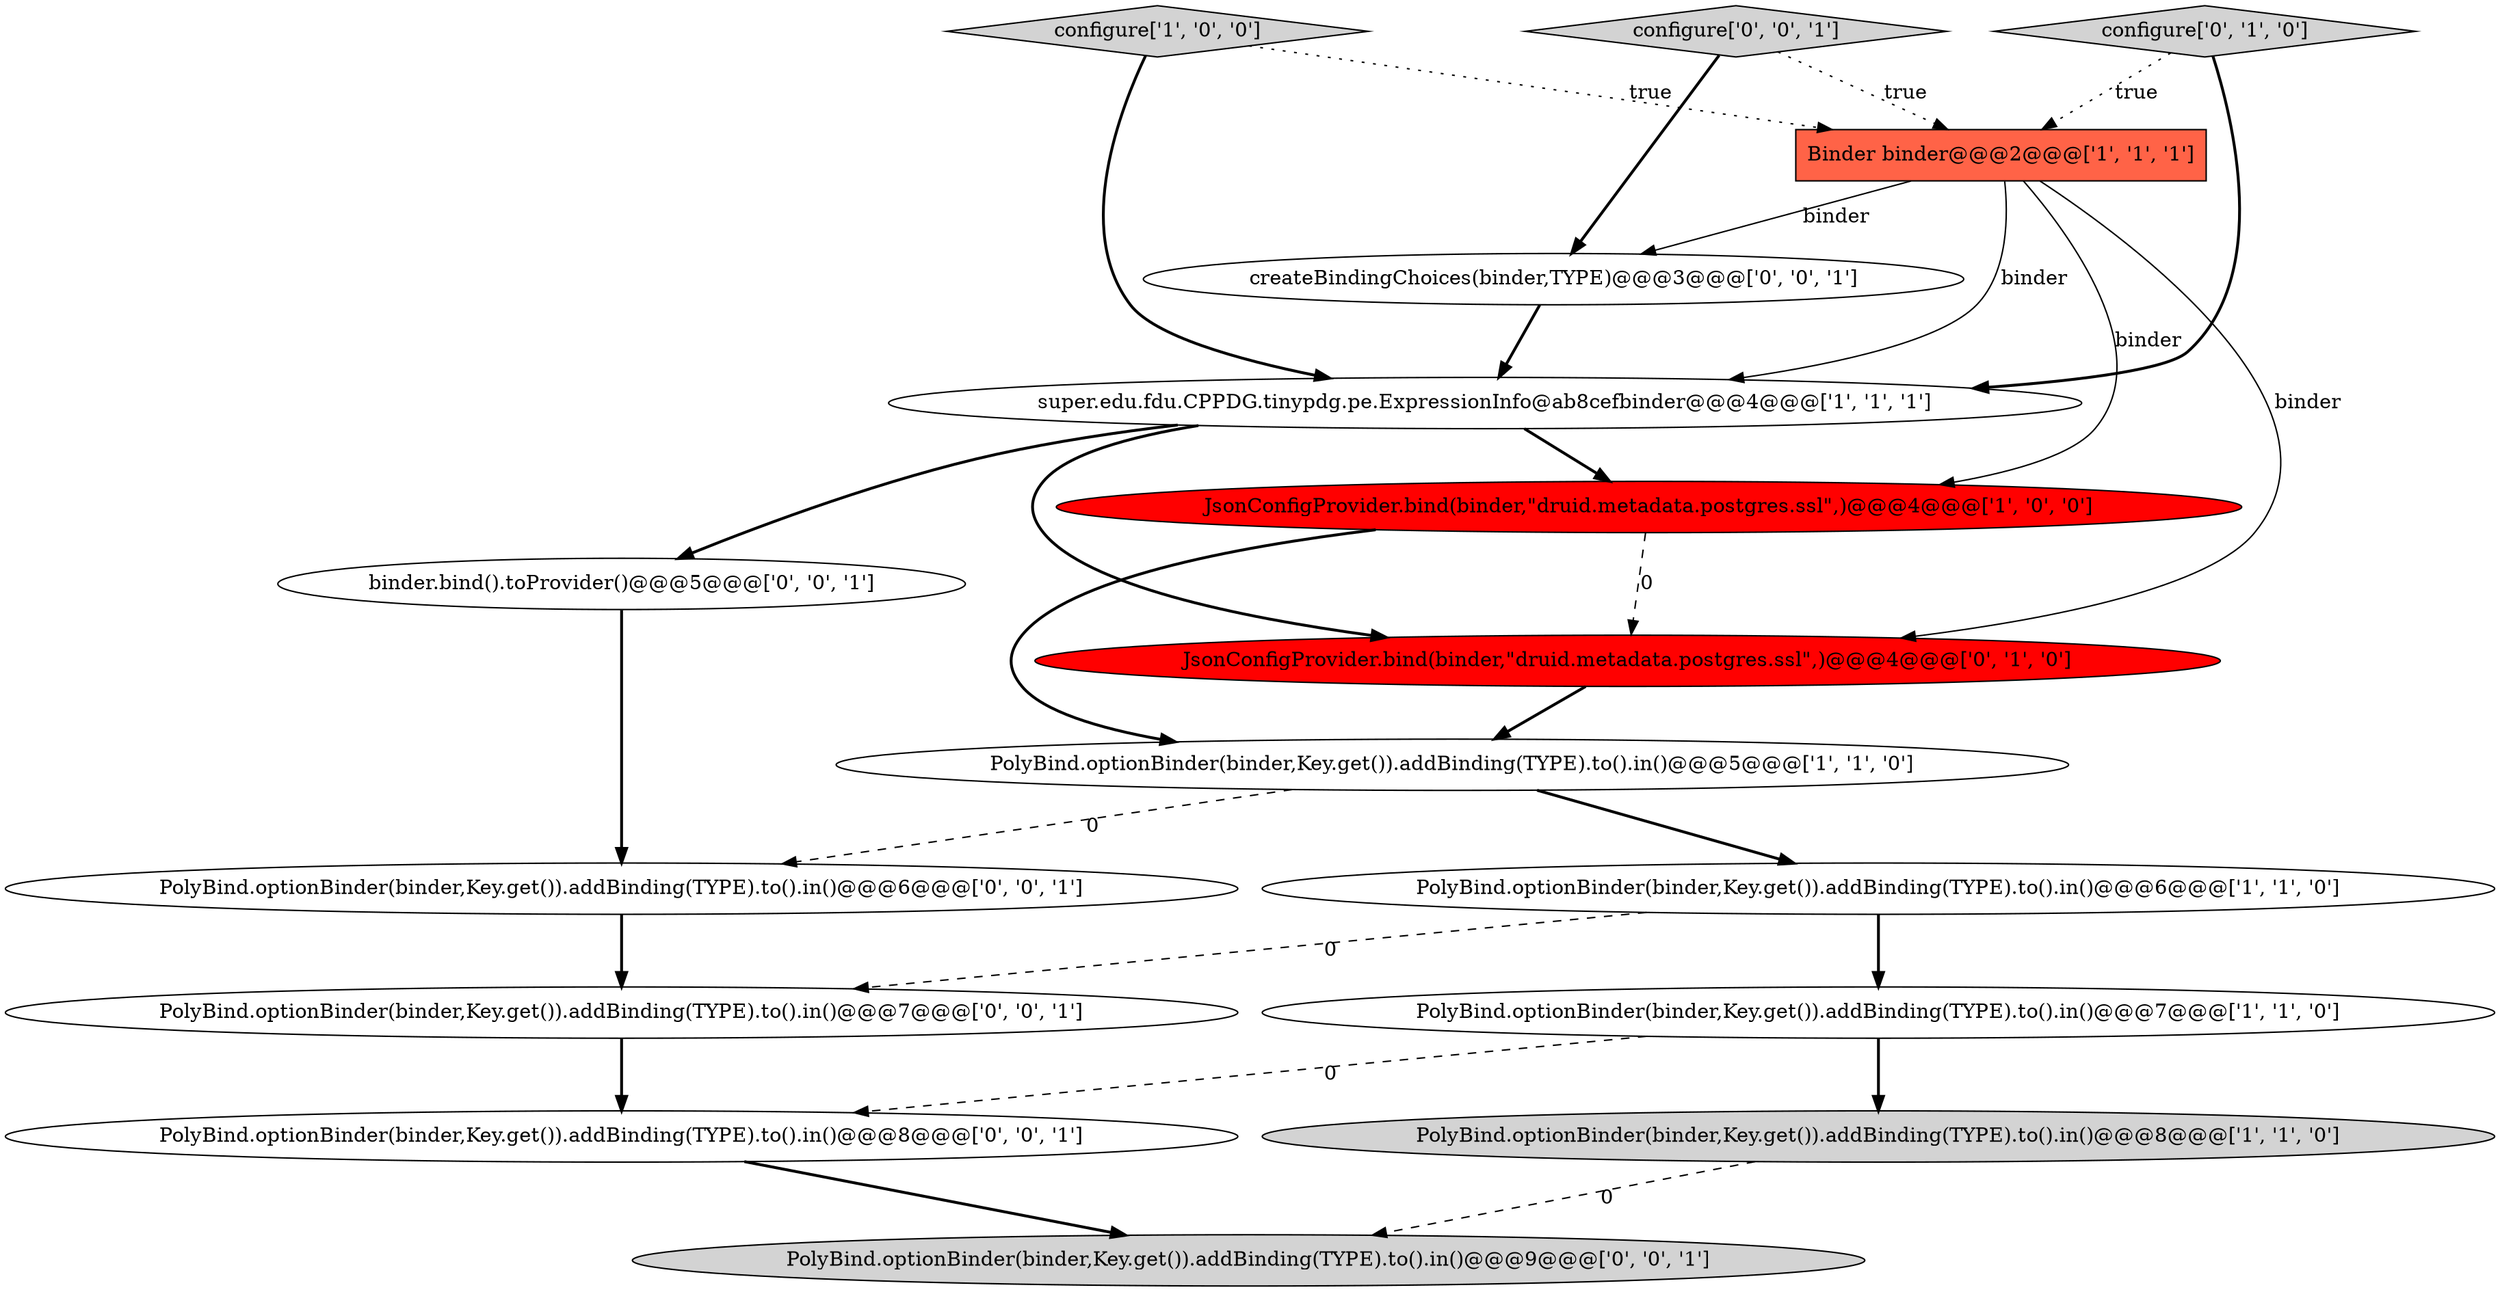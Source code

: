 digraph {
15 [style = filled, label = "PolyBind.optionBinder(binder,Key.get()).addBinding(TYPE).to().in()@@@6@@@['0', '0', '1']", fillcolor = white, shape = ellipse image = "AAA0AAABBB3BBB"];
7 [style = filled, label = "super.edu.fdu.CPPDG.tinypdg.pe.ExpressionInfo@ab8cefbinder@@@4@@@['1', '1', '1']", fillcolor = white, shape = ellipse image = "AAA0AAABBB1BBB"];
12 [style = filled, label = "PolyBind.optionBinder(binder,Key.get()).addBinding(TYPE).to().in()@@@8@@@['0', '0', '1']", fillcolor = white, shape = ellipse image = "AAA0AAABBB3BBB"];
2 [style = filled, label = "configure['1', '0', '0']", fillcolor = lightgray, shape = diamond image = "AAA0AAABBB1BBB"];
4 [style = filled, label = "Binder binder@@@2@@@['1', '1', '1']", fillcolor = tomato, shape = box image = "AAA0AAABBB1BBB"];
0 [style = filled, label = "PolyBind.optionBinder(binder,Key.get()).addBinding(TYPE).to().in()@@@8@@@['1', '1', '0']", fillcolor = lightgray, shape = ellipse image = "AAA0AAABBB1BBB"];
10 [style = filled, label = "configure['0', '0', '1']", fillcolor = lightgray, shape = diamond image = "AAA0AAABBB3BBB"];
11 [style = filled, label = "PolyBind.optionBinder(binder,Key.get()).addBinding(TYPE).to().in()@@@7@@@['0', '0', '1']", fillcolor = white, shape = ellipse image = "AAA0AAABBB3BBB"];
14 [style = filled, label = "PolyBind.optionBinder(binder,Key.get()).addBinding(TYPE).to().in()@@@9@@@['0', '0', '1']", fillcolor = lightgray, shape = ellipse image = "AAA0AAABBB3BBB"];
16 [style = filled, label = "createBindingChoices(binder,TYPE)@@@3@@@['0', '0', '1']", fillcolor = white, shape = ellipse image = "AAA0AAABBB3BBB"];
9 [style = filled, label = "configure['0', '1', '0']", fillcolor = lightgray, shape = diamond image = "AAA0AAABBB2BBB"];
1 [style = filled, label = "PolyBind.optionBinder(binder,Key.get()).addBinding(TYPE).to().in()@@@6@@@['1', '1', '0']", fillcolor = white, shape = ellipse image = "AAA0AAABBB1BBB"];
3 [style = filled, label = "PolyBind.optionBinder(binder,Key.get()).addBinding(TYPE).to().in()@@@5@@@['1', '1', '0']", fillcolor = white, shape = ellipse image = "AAA0AAABBB1BBB"];
5 [style = filled, label = "PolyBind.optionBinder(binder,Key.get()).addBinding(TYPE).to().in()@@@7@@@['1', '1', '0']", fillcolor = white, shape = ellipse image = "AAA0AAABBB1BBB"];
8 [style = filled, label = "JsonConfigProvider.bind(binder,\"druid.metadata.postgres.ssl\",)@@@4@@@['0', '1', '0']", fillcolor = red, shape = ellipse image = "AAA1AAABBB2BBB"];
6 [style = filled, label = "JsonConfigProvider.bind(binder,\"druid.metadata.postgres.ssl\",)@@@4@@@['1', '0', '0']", fillcolor = red, shape = ellipse image = "AAA1AAABBB1BBB"];
13 [style = filled, label = "binder.bind().toProvider()@@@5@@@['0', '0', '1']", fillcolor = white, shape = ellipse image = "AAA0AAABBB3BBB"];
1->5 [style = bold, label=""];
7->13 [style = bold, label=""];
6->3 [style = bold, label=""];
4->6 [style = solid, label="binder"];
6->8 [style = dashed, label="0"];
5->12 [style = dashed, label="0"];
3->1 [style = bold, label=""];
8->3 [style = bold, label=""];
16->7 [style = bold, label=""];
11->12 [style = bold, label=""];
9->7 [style = bold, label=""];
7->8 [style = bold, label=""];
4->7 [style = solid, label="binder"];
0->14 [style = dashed, label="0"];
4->16 [style = solid, label="binder"];
15->11 [style = bold, label=""];
10->16 [style = bold, label=""];
5->0 [style = bold, label=""];
1->11 [style = dashed, label="0"];
2->4 [style = dotted, label="true"];
7->6 [style = bold, label=""];
12->14 [style = bold, label=""];
9->4 [style = dotted, label="true"];
4->8 [style = solid, label="binder"];
3->15 [style = dashed, label="0"];
13->15 [style = bold, label=""];
2->7 [style = bold, label=""];
10->4 [style = dotted, label="true"];
}
